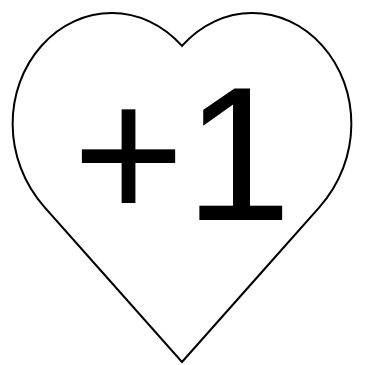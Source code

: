 <mxfile pages="1" version="11.2.8" type="device"><diagram id="f3Kx9sh3Oe-NLmJersw_" name="Page-1"><mxGraphModel dx="932" dy="484" grid="1" gridSize="10" guides="1" tooltips="1" connect="1" arrows="1" fold="1" page="1" pageScale="1" pageWidth="200" pageHeight="200" math="0" shadow="0"><root><mxCell id="0"/><mxCell id="1" parent="0"/><mxCell id="NlQ9kF35xCeBBcFIZMdH-3" value="" style="verticalLabelPosition=bottom;verticalAlign=top;html=1;shape=mxgraph.basic.heart;strokeColor=#000000;" vertex="1" parent="1"><mxGeometry x="10" y="10" width="180" height="180" as="geometry"/></mxCell><mxCell id="NlQ9kF35xCeBBcFIZMdH-4" value="+1" style="text;html=1;strokeColor=none;fillColor=none;align=center;verticalAlign=middle;whiteSpace=wrap;rounded=0;fontSize=96;" vertex="1" parent="1"><mxGeometry x="10" y="10" width="180" height="150" as="geometry"/></mxCell></root></mxGraphModel></diagram></mxfile>